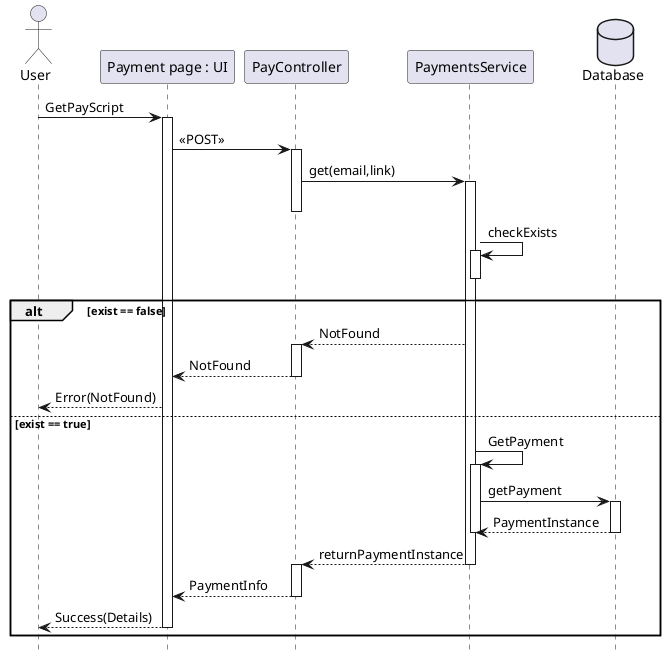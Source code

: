 ```plantuml
@startuml GetPayInfo

hide footbox

actor User
User -> "Payment page : UI" as UI: GetPayScript
activate UI

UI -> PayController: << POST >>
activate PayController

PayController -> PaymentsService: get(email,link)
activate PaymentsService
deactivate PayController


PaymentsService -> PaymentsService: checkExists
activate PaymentsService
deactivate PaymentsService

alt exist == false

PaymentsService --> PayController: NotFound
activate PayController
PayController --> UI : NotFound
deactivate PayController
UI --> User: Error(NotFound) 

else exist == true

database Database
PaymentsService -> PaymentsService: GetPayment
activate PaymentsService
PaymentsService -> Database: getPayment
activate Database
PaymentsService <-- Database: PaymentInstance
deactivate Database

deactivate PaymentsService
PaymentsService --> PayController: returnPaymentInstance
deactivate PaymentsService

activate PayController
PayController --> UI : PaymentInfo
deactivate PayController

UI --> User: Success(Details)
deactivate UI

end

@enduml
```